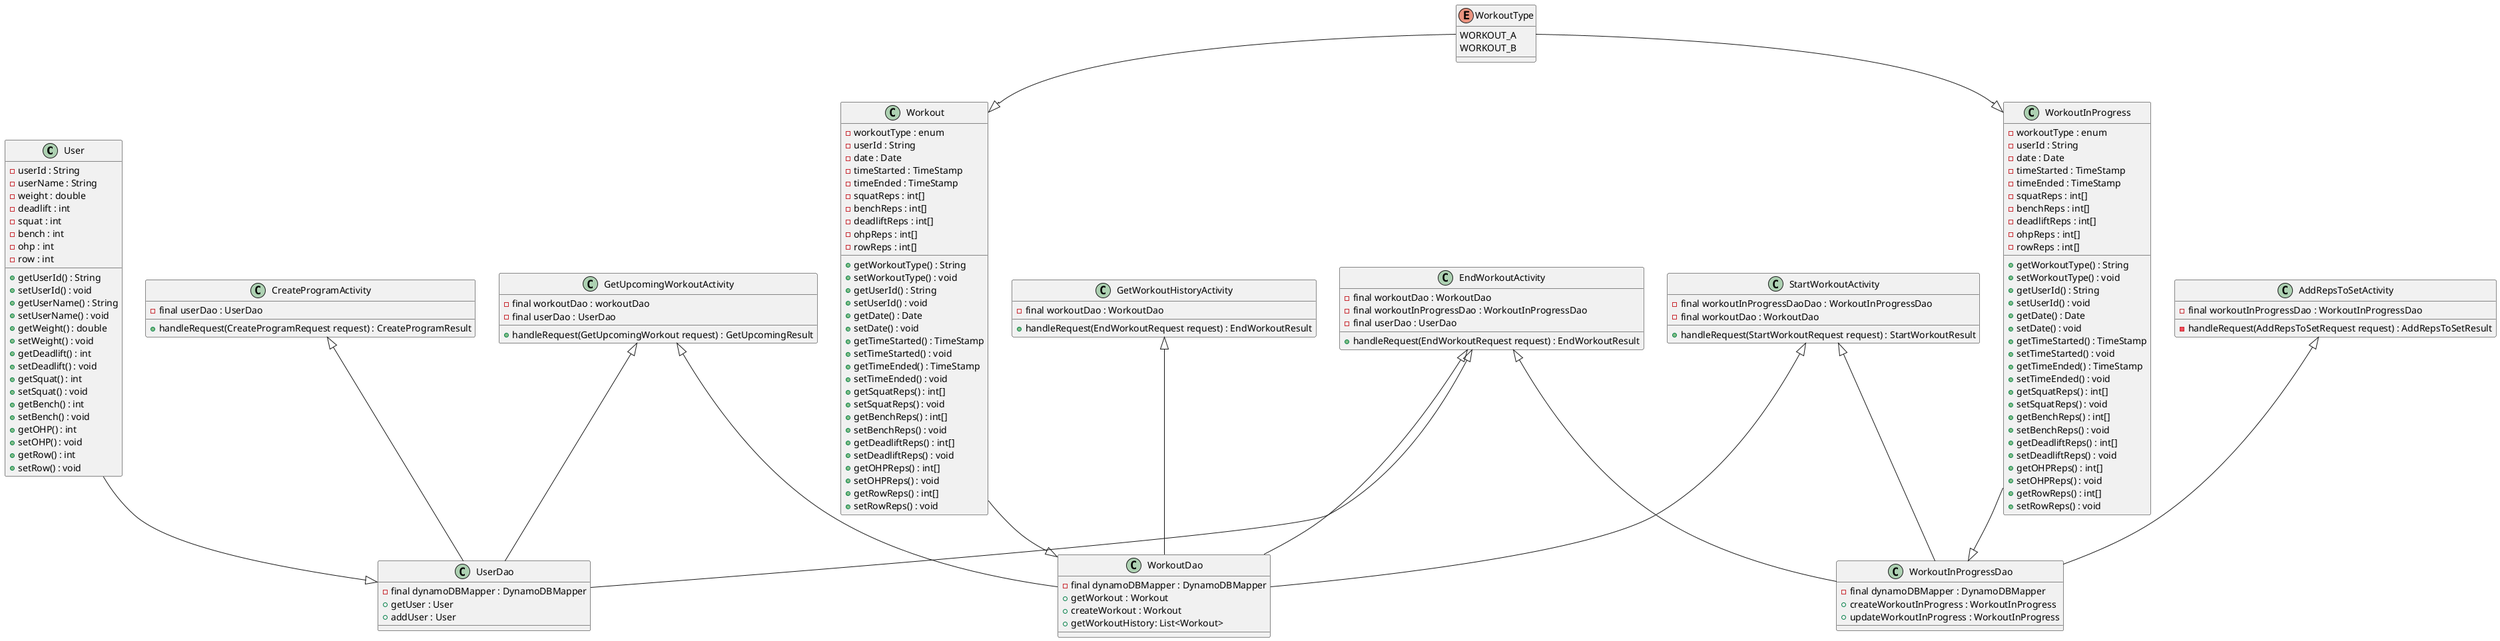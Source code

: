 @startuml
'https://plantuml.com/class-diagram

class User {
- userId : String
- userName : String
- weight : double
- deadlift : int
- squat : int
- bench : int
- ohp : int
- row : int
+ getUserId() : String
+ setUserId() : void
+ getUserName() : String
+ setUserName() : void
+ getWeight() : double
+ setWeight() : void
+ getDeadlift() : int
+ setDeadlift() : void
+ getSquat() : int
+ setSquat() : void
+ getBench() : int
+ setBench() : void
+ getOHP() : int
+ setOHP() : void
+ getRow() : int
+ setRow() : void
}

class Workout {
- workoutType : enum
- userId : String
- date : Date
- timeStarted : TimeStamp
- timeEnded : TimeStamp
- squatReps : int[]
- benchReps : int[]
- deadliftReps : int[]
- ohpReps : int[]
- rowReps : int[]
+ getWorkoutType() : String
+ setWorkoutType() : void
+ getUserId() : String
+ setUserId() : void
+ getDate() : Date
+ setDate() : void
+ getTimeStarted() : TimeStamp
+ setTimeStarted() : void
+ getTimeEnded() : TimeStamp
+ setTimeEnded() : void
+ getSquatReps() : int[]
+ setSquatReps() : void
+ getBenchReps() : int[]
+ setBenchReps() : void
+ getDeadliftReps() : int[]
+ setDeadliftReps() : void
+ getOHPReps() : int[]
+ setOHPReps() : void
+ getRowReps() : int[]
+ setRowReps() : void
}

class WorkoutInProgress {
- workoutType : enum
- userId : String
- date : Date
- timeStarted : TimeStamp
- timeEnded : TimeStamp
- squatReps : int[]
- benchReps : int[]
- deadliftReps : int[]
- ohpReps : int[]
- rowReps : int[]
+ getWorkoutType() : String
+ setWorkoutType() : void
+ getUserId() : String
+ setUserId() : void
+ getDate() : Date
+ setDate() : void
+ getTimeStarted() : TimeStamp
+ setTimeStarted() : void
+ getTimeEnded() : TimeStamp
+ setTimeEnded() : void
+ getSquatReps() : int[]
+ setSquatReps() : void
+ getBenchReps() : int[]
+ setBenchReps() : void
+ getDeadliftReps() : int[]
+ setDeadliftReps() : void
+ getOHPReps() : int[]
+ setOHPReps() : void
+ getRowReps() : int[]
+ setRowReps() : void
}

enum WorkoutType {
WORKOUT_A
WORKOUT_B
}

class UserDao {
- final dynamoDBMapper : DynamoDBMapper
+ getUser : User
+ addUser : User
}

class WorkoutDao {
- final dynamoDBMapper : DynamoDBMapper
+ getWorkout : Workout
+ createWorkout : Workout
+ getWorkoutHistory: List<Workout>
}

class WorkoutInProgressDao {
- final dynamoDBMapper : DynamoDBMapper
+ createWorkoutInProgress : WorkoutInProgress
+ updateWorkoutInProgress : WorkoutInProgress
}

class AddRepsToSetActivity {
- final workoutInProgressDao : WorkoutInProgressDao
- handleRequest(AddRepsToSetRequest request) : AddRepsToSetResult
}

class StartWorkoutActivity {
- final workoutInProgressDaoDao : WorkoutInProgressDao
- final workoutDao : WorkoutDao
+ handleRequest(StartWorkoutRequest request) : StartWorkoutResult
}

class EndWorkoutActivity {
- final workoutDao : WorkoutDao
- final workoutInProgressDao : WorkoutInProgressDao
- final userDao : UserDao
+ handleRequest(EndWorkoutRequest request) : EndWorkoutResult
}

class GetWorkoutHistoryActivity {
- final workoutDao : WorkoutDao
+ handleRequest(EndWorkoutRequest request) : EndWorkoutResult
}

class GetUpcomingWorkoutActivity {
- final workoutDao : workoutDao
- final userDao : UserDao
+ handleRequest(GetUpcomingWorkout request) : GetUpcomingResult
}

class CreateProgramActivity {
- final userDao : UserDao
+ handleRequest(CreateProgramRequest request) : CreateProgramResult
}

User --|> UserDao
Workout --|> WorkoutDao
WorkoutInProgress --|> WorkoutInProgressDao
AddRepsToSetActivity <|-- WorkoutInProgressDao
StartWorkoutActivity <|-- WorkoutInProgressDao
StartWorkoutActivity <|-- WorkoutDao
EndWorkoutActivity <|-- WorkoutDao
EndWorkoutActivity <|-- WorkoutInProgressDao
EndWorkoutActivity <|-- UserDao
GetWorkoutHistoryActivity <|-- WorkoutDao
GetUpcomingWorkoutActivity <|-- UserDao
GetUpcomingWorkoutActivity <|-- WorkoutDao
CreateProgramActivity <|-- UserDao
WorkoutType --|> WorkoutInProgress
WorkoutType --|> Workout
@enduml

